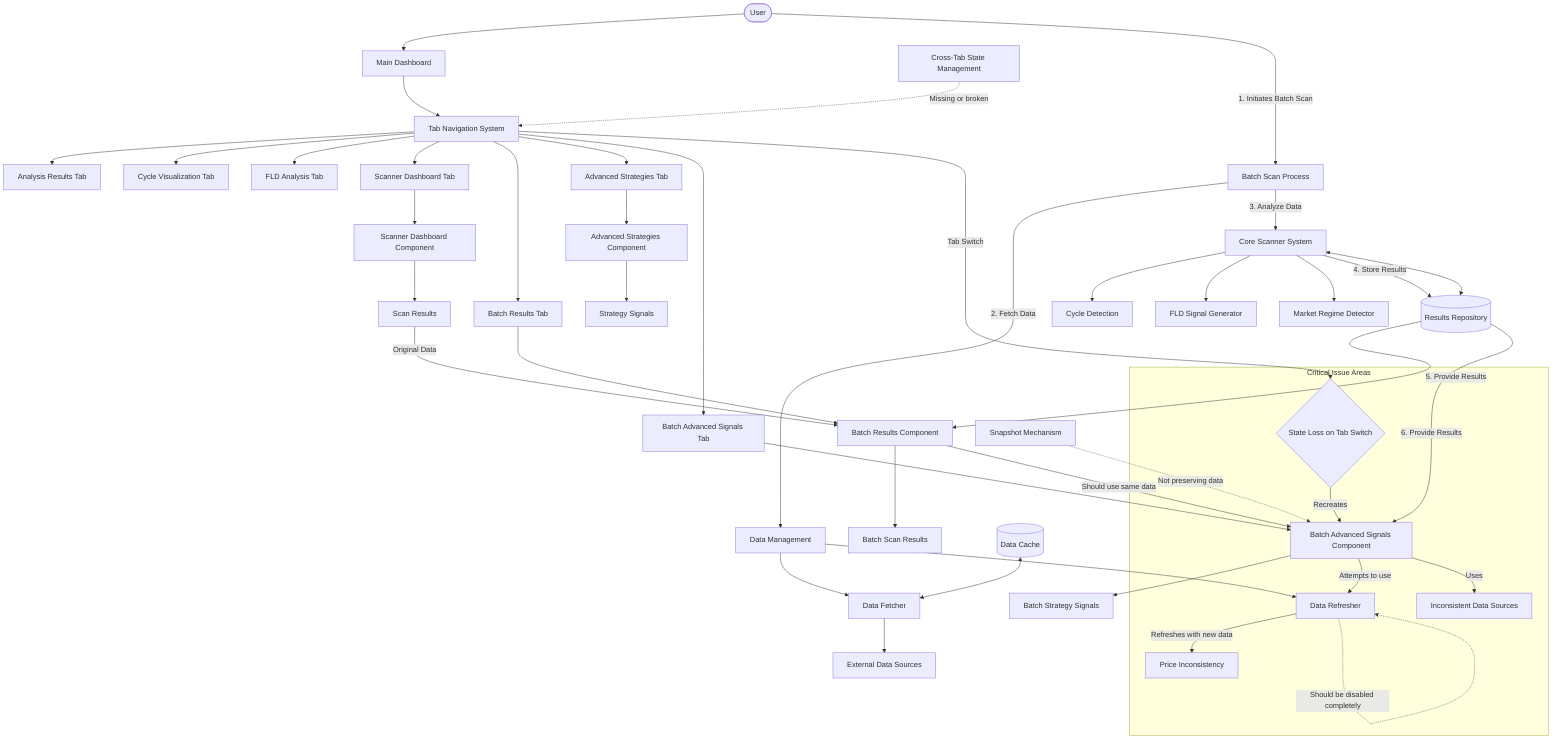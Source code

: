 graph TD
      %% Main Components
      User([User]) --> Dashboard[Main Dashboard]
      Dashboard --> TabNav[Tab Navigation System]
      %% Core Analysis Components
      Scanner[Core Scanner System] --> CycleDetection[Cycle Detection]
      Scanner --> FLDSignal[FLD Signal Generator]
      Scanner --> MarketRegime[Market Regime Detector]
      %% Data Management
      DataManager[Data Management] --> DataFetcher[Data Fetcher]
      DataManager --> DataRefresher[Data Refresher]
      DataCache[(Data Cache)] <--> DataFetcher
      DataFetcher --> ExternalData[External Data Sources]
      %% Results Storage
      ResultsRepo[(Results Repository)] <--> Scanner
      %% Dashboard Tabs & Components
      TabNav --> AnalysisTab[Analysis Results Tab]
      TabNav --> CycleTab[Cycle Visualization Tab]
      TabNav --> FLDTab[FLD Analysis Tab]
      TabNav --> ScannerTab[Scanner Dashboard Tab]
      TabNav --> BatchTab[Batch Results Tab]
      TabNav --> AdvancedTab[Advanced Strategies Tab]
      TabNav --> BatchAdvancedTab[Batch Advanced Signals Tab]
      %% Key UI Components
      ScannerTab --> ScannerDashboard[Scanner Dashboard Component]
      ScannerDashboard --> ScanResults[Scan Results]
      BatchTab --> BatchResults[Batch Results Component]
      BatchResults --> BatchScanResults[Batch Scan Results]
      AdvancedTab --> AdvancedStrategies[Advanced Strategies Component]
      AdvancedStrategies --> StrategySignals[Strategy Signals]
      BatchAdvancedTab --> BatchAdvancedSignals[Batch Advanced Signals Component]
      BatchAdvancedSignals --> BatchStrategySignals[Batch Strategy Signals]
      %% Data Flow
      User -- 1. Initiates Batch Scan --> BatchScan[Batch Scan Process]
      BatchScan -- 2. Fetch Data --> DataManager
      BatchScan -- 3. Analyze Data --> Scanner
      Scanner -- 4. Store Results --> ResultsRepo
      ResultsRepo -- 5. Provide Results --> BatchResults
      ResultsRepo -- 6. Provide Results --> BatchAdvancedSignals
      %% Problem Areas
      TabNav -- Tab Switch --> StateLoss{State Loss on Tab Switch}
      StateLoss -- Recreates --> BatchAdvancedSignals
      BatchAdvancedSignals -- Attempts to use --> DataRefresher
      %% Critical Issues
      subgraph "Critical Issue Areas"
          StateLoss
          DataRefresher -- "Refreshes with new data" --> PriceInconsistency[Price Inconsistency]
          BatchAdvancedSignals -- "Uses" --> InconsistentDataSources[Inconsistent Data Sources]
          DataRefresher -. "Should be disabled completely" .-> DataRefresher
      end
      %% Snapshot Mechanism (not working correctly)
      SnapshotMechanism[Snapshot Mechanism] -. "Not preserving data" .-> BatchAdvancedSignals
      %% Data Flow Between Components
      ScanResults -- "Original Data" --> BatchResults
      BatchResults -- "Should use same data" --> BatchAdvancedSignals
      %% Cross-Tab Communication
      CrossTabState[Cross-Tab State Management] -. "Missing or broken" .-> TabNav